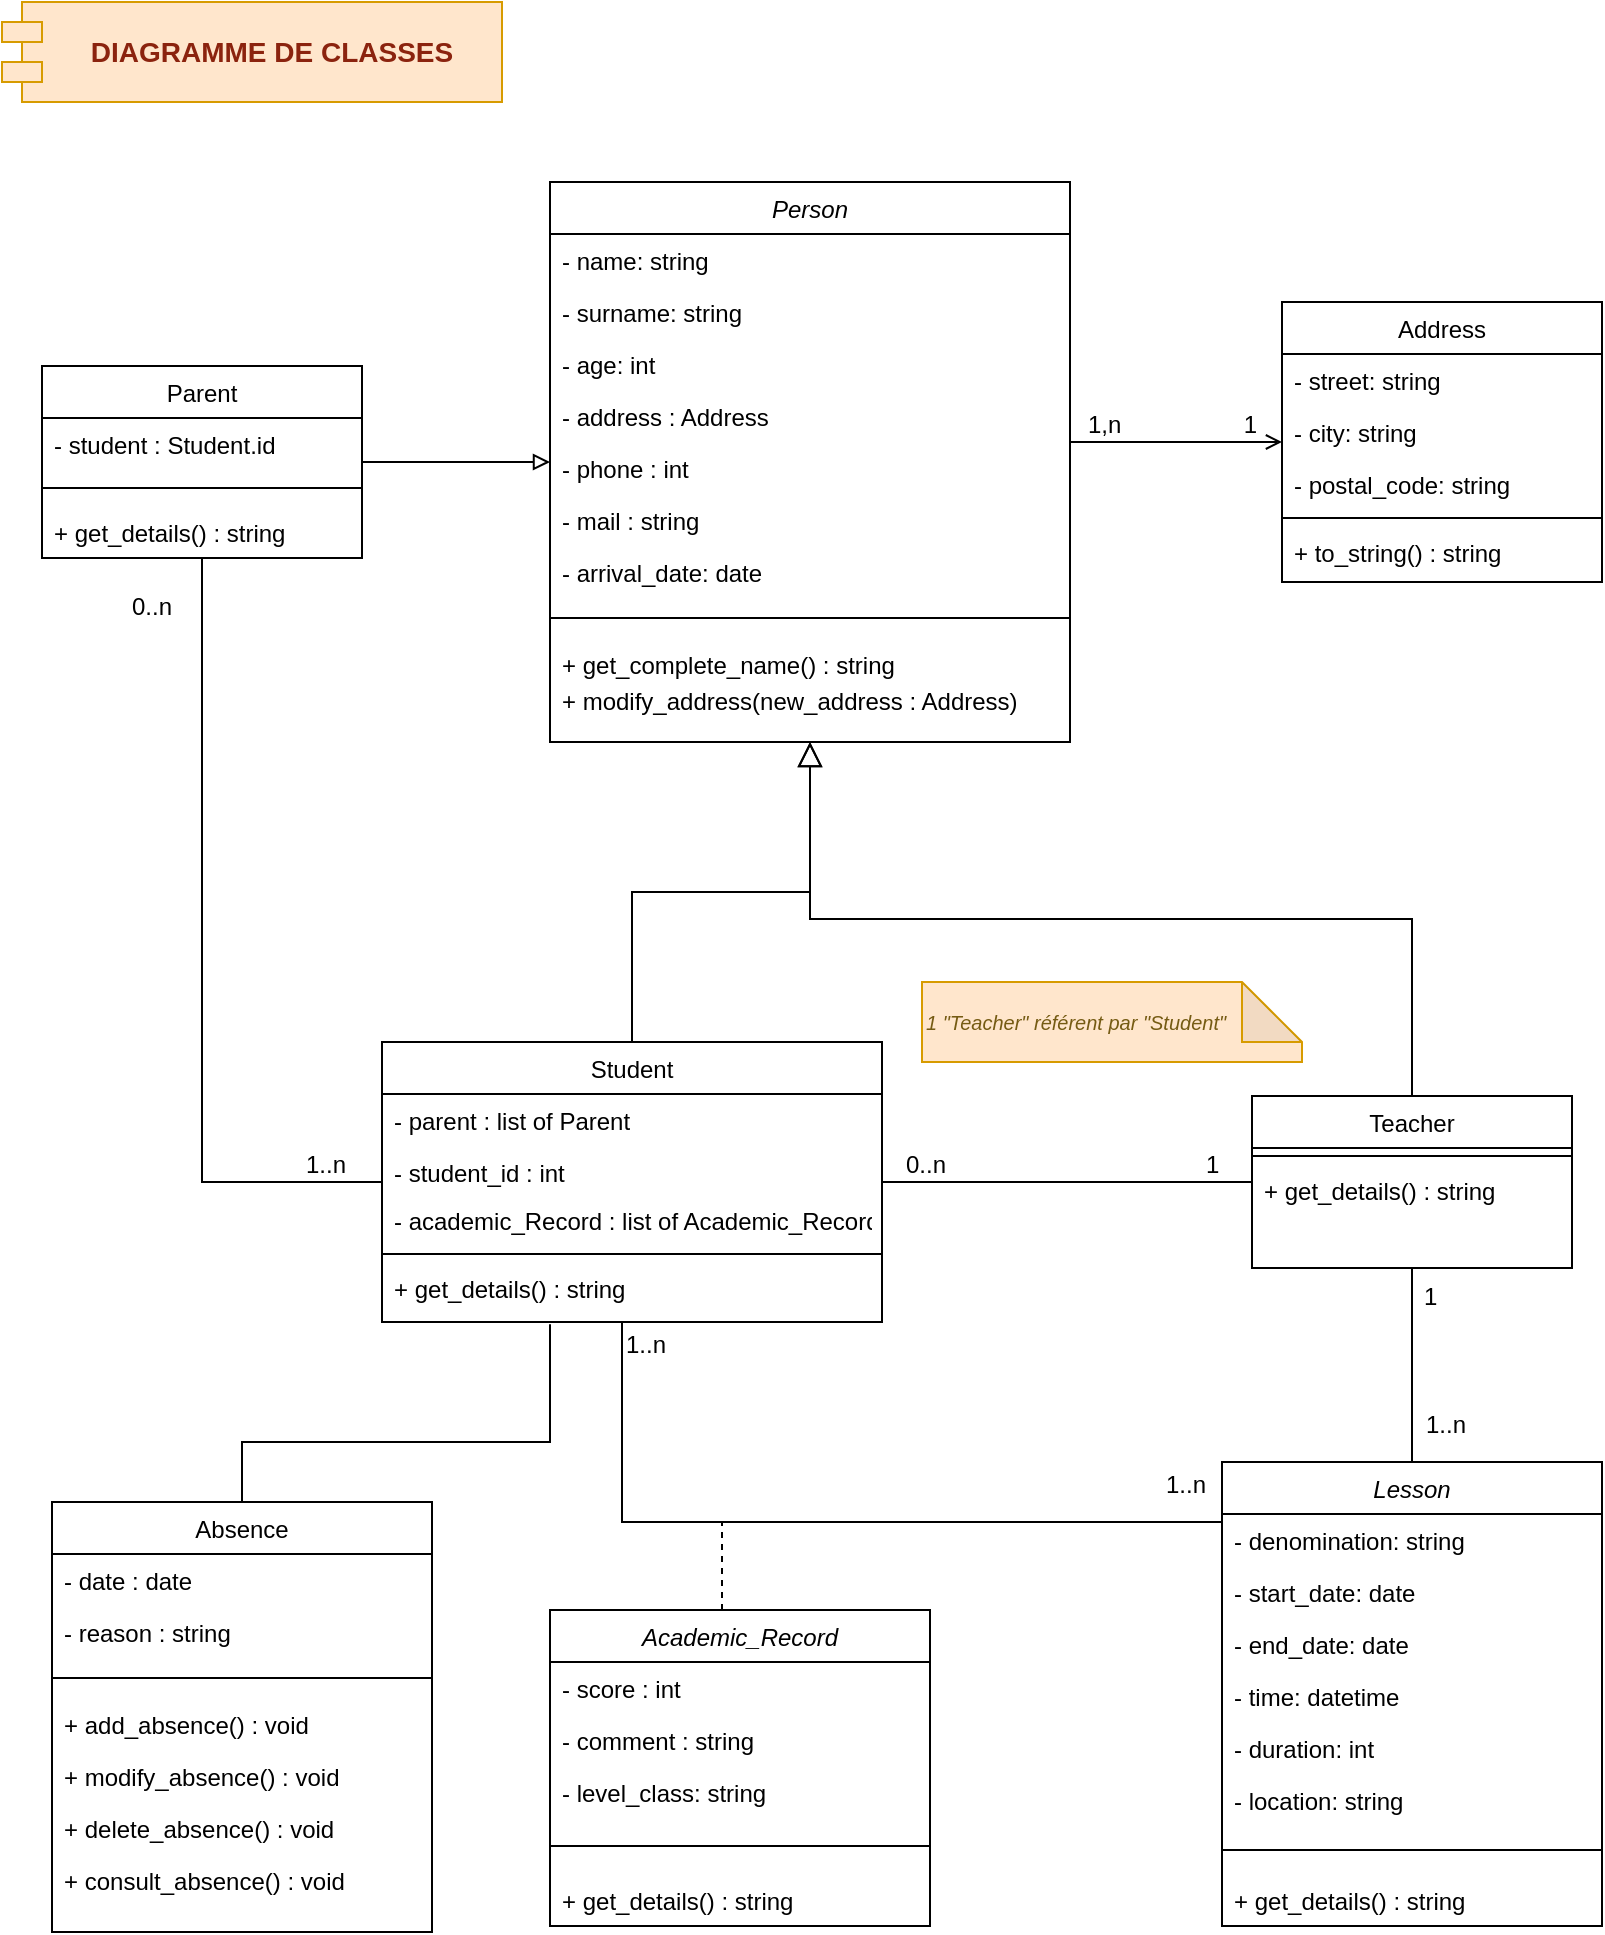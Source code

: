 <mxfile version="24.7.5">
  <diagram name="Page-1" id="Vpz9J0QDf26ixWNuGLwc">
    <mxGraphModel dx="1050" dy="669" grid="1" gridSize="10" guides="1" tooltips="1" connect="1" arrows="1" fold="1" page="1" pageScale="1" pageWidth="827" pageHeight="1169" math="0" shadow="0">
      <root>
        <mxCell id="0" />
        <mxCell id="1" parent="0" />
        <mxCell id="XQ9nvu6aSsjh0hOFuqJx-2" value="Person" style="swimlane;fontStyle=2;align=center;verticalAlign=top;childLayout=stackLayout;horizontal=1;startSize=26;horizontalStack=0;resizeParent=1;resizeLast=0;collapsible=1;marginBottom=0;rounded=0;shadow=0;strokeWidth=1;" parent="1" vertex="1">
          <mxGeometry x="284" y="100" width="260" height="280" as="geometry">
            <mxRectangle x="230" y="140" width="160" height="26" as="alternateBounds" />
          </mxGeometry>
        </mxCell>
        <mxCell id="XQ9nvu6aSsjh0hOFuqJx-3" value="- name: string" style="text;align=left;verticalAlign=top;spacingLeft=4;spacingRight=4;overflow=hidden;rotatable=0;points=[[0,0.5],[1,0.5]];portConstraint=eastwest;" parent="XQ9nvu6aSsjh0hOFuqJx-2" vertex="1">
          <mxGeometry y="26" width="260" height="26" as="geometry" />
        </mxCell>
        <mxCell id="qVerp7B6_mH-gPQAltYo-2" value="- surname: string" style="text;align=left;verticalAlign=top;spacingLeft=4;spacingRight=4;overflow=hidden;rotatable=0;points=[[0,0.5],[1,0.5]];portConstraint=eastwest;rounded=0;shadow=0;html=0;" parent="XQ9nvu6aSsjh0hOFuqJx-2" vertex="1">
          <mxGeometry y="52" width="260" height="26" as="geometry" />
        </mxCell>
        <mxCell id="XQ9nvu6aSsjh0hOFuqJx-5" value="- age: int&#xa;&#xa;" style="text;align=left;verticalAlign=top;spacingLeft=4;spacingRight=4;overflow=hidden;rotatable=0;points=[[0,0.5],[1,0.5]];portConstraint=eastwest;rounded=0;shadow=0;html=0;" parent="XQ9nvu6aSsjh0hOFuqJx-2" vertex="1">
          <mxGeometry y="78" width="260" height="26" as="geometry" />
        </mxCell>
        <mxCell id="pg1mxWmUHJXe1H1death-4" value="- address : Address" style="text;align=left;verticalAlign=top;spacingLeft=4;spacingRight=4;overflow=hidden;rotatable=0;points=[[0,0.5],[1,0.5]];portConstraint=eastwest;rounded=0;shadow=0;html=0;" parent="XQ9nvu6aSsjh0hOFuqJx-2" vertex="1">
          <mxGeometry y="104" width="260" height="26" as="geometry" />
        </mxCell>
        <mxCell id="pg1mxWmUHJXe1H1death-68" value="- phone : int" style="text;align=left;verticalAlign=top;spacingLeft=4;spacingRight=4;overflow=hidden;rotatable=0;points=[[0,0.5],[1,0.5]];portConstraint=eastwest;" parent="XQ9nvu6aSsjh0hOFuqJx-2" vertex="1">
          <mxGeometry y="130" width="260" height="26" as="geometry" />
        </mxCell>
        <mxCell id="pg1mxWmUHJXe1H1death-69" value="- mail : string" style="text;align=left;verticalAlign=top;spacingLeft=4;spacingRight=4;overflow=hidden;rotatable=0;points=[[0,0.5],[1,0.5]];portConstraint=eastwest;" parent="XQ9nvu6aSsjh0hOFuqJx-2" vertex="1">
          <mxGeometry y="156" width="260" height="26" as="geometry" />
        </mxCell>
        <mxCell id="pg1mxWmUHJXe1H1death-46" value="- arrival_date: date" style="text;align=left;verticalAlign=top;spacingLeft=4;spacingRight=4;overflow=hidden;rotatable=0;points=[[0,0.5],[1,0.5]];portConstraint=eastwest;rounded=0;shadow=0;html=0;" parent="XQ9nvu6aSsjh0hOFuqJx-2" vertex="1">
          <mxGeometry y="182" width="260" height="26" as="geometry" />
        </mxCell>
        <mxCell id="XQ9nvu6aSsjh0hOFuqJx-6" value="" style="line;html=1;strokeWidth=1;align=left;verticalAlign=middle;spacingTop=-1;spacingLeft=3;spacingRight=3;rotatable=0;labelPosition=right;points=[];portConstraint=eastwest;" parent="XQ9nvu6aSsjh0hOFuqJx-2" vertex="1">
          <mxGeometry y="208" width="260" height="20" as="geometry" />
        </mxCell>
        <mxCell id="XQ9nvu6aSsjh0hOFuqJx-7" value="+ get_complete_name() : string" style="text;align=left;verticalAlign=top;spacingLeft=4;spacingRight=4;overflow=hidden;rotatable=0;points=[[0,0.5],[1,0.5]];portConstraint=eastwest;" parent="XQ9nvu6aSsjh0hOFuqJx-2" vertex="1">
          <mxGeometry y="228" width="260" height="18" as="geometry" />
        </mxCell>
        <mxCell id="QH-RMa6fuv2VY8GXqJA8-2" value="+ modify_address(new_address : Address)" style="text;align=left;verticalAlign=top;spacingLeft=4;spacingRight=4;overflow=hidden;rotatable=0;points=[[0,0.5],[1,0.5]];portConstraint=eastwest;" parent="XQ9nvu6aSsjh0hOFuqJx-2" vertex="1">
          <mxGeometry y="246" width="260" height="32" as="geometry" />
        </mxCell>
        <mxCell id="XQ9nvu6aSsjh0hOFuqJx-8" value="Student" style="swimlane;fontStyle=0;align=center;verticalAlign=top;childLayout=stackLayout;horizontal=1;startSize=26;horizontalStack=0;resizeParent=1;resizeLast=0;collapsible=1;marginBottom=0;rounded=0;shadow=0;strokeWidth=1;" parent="1" vertex="1">
          <mxGeometry x="200" y="530" width="250" height="140" as="geometry">
            <mxRectangle x="130" y="380" width="160" height="26" as="alternateBounds" />
          </mxGeometry>
        </mxCell>
        <mxCell id="pg1mxWmUHJXe1H1death-65" value="- parent : list of Parent" style="text;align=left;verticalAlign=top;spacingLeft=4;spacingRight=4;overflow=hidden;rotatable=0;points=[[0,0.5],[1,0.5]];portConstraint=eastwest;" parent="XQ9nvu6aSsjh0hOFuqJx-8" vertex="1">
          <mxGeometry y="26" width="250" height="26" as="geometry" />
        </mxCell>
        <mxCell id="XQ9nvu6aSsjh0hOFuqJx-9" value="- student_id : int" style="text;align=left;verticalAlign=top;spacingLeft=4;spacingRight=4;overflow=hidden;rotatable=0;points=[[0,0.5],[1,0.5]];portConstraint=eastwest;" parent="XQ9nvu6aSsjh0hOFuqJx-8" vertex="1">
          <mxGeometry y="52" width="250" height="24" as="geometry" />
        </mxCell>
        <mxCell id="pg1mxWmUHJXe1H1death-39" value="- academic_Record : list of Academic_Record" style="text;align=left;verticalAlign=top;spacingLeft=4;spacingRight=4;overflow=hidden;rotatable=0;points=[[0,0.5],[1,0.5]];portConstraint=eastwest;" parent="XQ9nvu6aSsjh0hOFuqJx-8" vertex="1">
          <mxGeometry y="76" width="250" height="26" as="geometry" />
        </mxCell>
        <mxCell id="XQ9nvu6aSsjh0hOFuqJx-11" value="" style="line;html=1;strokeWidth=1;align=left;verticalAlign=middle;spacingTop=-1;spacingLeft=3;spacingRight=3;rotatable=0;labelPosition=right;points=[];portConstraint=eastwest;" parent="XQ9nvu6aSsjh0hOFuqJx-8" vertex="1">
          <mxGeometry y="102" width="250" height="8" as="geometry" />
        </mxCell>
        <mxCell id="QH-RMa6fuv2VY8GXqJA8-4" value="+ get_details() : string" style="text;align=left;verticalAlign=top;spacingLeft=4;spacingRight=4;overflow=hidden;rotatable=0;points=[[0,0.5],[1,0.5]];portConstraint=eastwest;" parent="XQ9nvu6aSsjh0hOFuqJx-8" vertex="1">
          <mxGeometry y="110" width="250" height="30" as="geometry" />
        </mxCell>
        <mxCell id="XQ9nvu6aSsjh0hOFuqJx-14" value="" style="endArrow=block;endSize=10;endFill=0;shadow=0;strokeWidth=1;rounded=0;curved=0;edgeStyle=elbowEdgeStyle;elbow=vertical;" parent="1" source="XQ9nvu6aSsjh0hOFuqJx-8" target="XQ9nvu6aSsjh0hOFuqJx-2" edge="1">
          <mxGeometry width="160" relative="1" as="geometry">
            <mxPoint x="435" y="453" as="sourcePoint" />
            <mxPoint x="435" y="453" as="targetPoint" />
          </mxGeometry>
        </mxCell>
        <mxCell id="XQ9nvu6aSsjh0hOFuqJx-15" value="Teacher" style="swimlane;fontStyle=0;align=center;verticalAlign=top;childLayout=stackLayout;horizontal=1;startSize=26;horizontalStack=0;resizeParent=1;resizeLast=0;collapsible=1;marginBottom=0;rounded=0;shadow=0;strokeWidth=1;" parent="1" vertex="1">
          <mxGeometry x="635" y="557" width="160" height="86" as="geometry">
            <mxRectangle x="340" y="380" width="170" height="26" as="alternateBounds" />
          </mxGeometry>
        </mxCell>
        <mxCell id="XQ9nvu6aSsjh0hOFuqJx-17" value="" style="line;html=1;strokeWidth=1;align=left;verticalAlign=middle;spacingTop=-1;spacingLeft=3;spacingRight=3;rotatable=0;labelPosition=right;points=[];portConstraint=eastwest;" parent="XQ9nvu6aSsjh0hOFuqJx-15" vertex="1">
          <mxGeometry y="26" width="160" height="8" as="geometry" />
        </mxCell>
        <mxCell id="QH-RMa6fuv2VY8GXqJA8-3" value="+ get_details() : string" style="text;align=left;verticalAlign=top;spacingLeft=4;spacingRight=4;overflow=hidden;rotatable=0;points=[[0,0.5],[1,0.5]];portConstraint=eastwest;" parent="XQ9nvu6aSsjh0hOFuqJx-15" vertex="1">
          <mxGeometry y="34" width="160" height="26" as="geometry" />
        </mxCell>
        <mxCell id="XQ9nvu6aSsjh0hOFuqJx-18" value="" style="endArrow=block;endSize=10;endFill=0;shadow=0;strokeWidth=1;rounded=0;curved=0;edgeStyle=elbowEdgeStyle;elbow=vertical;" parent="1" source="XQ9nvu6aSsjh0hOFuqJx-15" target="XQ9nvu6aSsjh0hOFuqJx-2" edge="1">
          <mxGeometry width="160" relative="1" as="geometry">
            <mxPoint x="445" y="623" as="sourcePoint" />
            <mxPoint x="545" y="521" as="targetPoint" />
          </mxGeometry>
        </mxCell>
        <mxCell id="XQ9nvu6aSsjh0hOFuqJx-19" value="Address" style="swimlane;fontStyle=0;align=center;verticalAlign=top;childLayout=stackLayout;horizontal=1;startSize=26;horizontalStack=0;resizeParent=1;resizeLast=0;collapsible=1;marginBottom=0;rounded=0;shadow=0;strokeWidth=1;" parent="1" vertex="1">
          <mxGeometry x="650" y="160" width="160" height="140" as="geometry">
            <mxRectangle x="550" y="140" width="160" height="26" as="alternateBounds" />
          </mxGeometry>
        </mxCell>
        <mxCell id="XQ9nvu6aSsjh0hOFuqJx-20" value="- street: string" style="text;align=left;verticalAlign=top;spacingLeft=4;spacingRight=4;overflow=hidden;rotatable=0;points=[[0,0.5],[1,0.5]];portConstraint=eastwest;" parent="XQ9nvu6aSsjh0hOFuqJx-19" vertex="1">
          <mxGeometry y="26" width="160" height="26" as="geometry" />
        </mxCell>
        <mxCell id="XQ9nvu6aSsjh0hOFuqJx-21" value="- city: string" style="text;align=left;verticalAlign=top;spacingLeft=4;spacingRight=4;overflow=hidden;rotatable=0;points=[[0,0.5],[1,0.5]];portConstraint=eastwest;rounded=0;shadow=0;html=0;" parent="XQ9nvu6aSsjh0hOFuqJx-19" vertex="1">
          <mxGeometry y="52" width="160" height="26" as="geometry" />
        </mxCell>
        <mxCell id="XQ9nvu6aSsjh0hOFuqJx-23" value="- postal_code: string" style="text;align=left;verticalAlign=top;spacingLeft=4;spacingRight=4;overflow=hidden;rotatable=0;points=[[0,0.5],[1,0.5]];portConstraint=eastwest;rounded=0;shadow=0;html=0;" parent="XQ9nvu6aSsjh0hOFuqJx-19" vertex="1">
          <mxGeometry y="78" width="160" height="26" as="geometry" />
        </mxCell>
        <mxCell id="XQ9nvu6aSsjh0hOFuqJx-25" value="" style="line;html=1;strokeWidth=1;align=left;verticalAlign=middle;spacingTop=-1;spacingLeft=3;spacingRight=3;rotatable=0;labelPosition=right;points=[];portConstraint=eastwest;" parent="XQ9nvu6aSsjh0hOFuqJx-19" vertex="1">
          <mxGeometry y="104" width="160" height="8" as="geometry" />
        </mxCell>
        <mxCell id="XQ9nvu6aSsjh0hOFuqJx-27" value="+ to_string() : string" style="text;align=left;verticalAlign=top;spacingLeft=4;spacingRight=4;overflow=hidden;rotatable=0;points=[[0,0.5],[1,0.5]];portConstraint=eastwest;" parent="XQ9nvu6aSsjh0hOFuqJx-19" vertex="1">
          <mxGeometry y="112" width="160" height="26" as="geometry" />
        </mxCell>
        <mxCell id="XQ9nvu6aSsjh0hOFuqJx-28" value="" style="endArrow=open;shadow=0;strokeWidth=1;rounded=0;curved=0;endFill=1;edgeStyle=elbowEdgeStyle;elbow=vertical;" parent="1" source="XQ9nvu6aSsjh0hOFuqJx-2" target="XQ9nvu6aSsjh0hOFuqJx-19" edge="1">
          <mxGeometry x="0.5" y="41" relative="1" as="geometry">
            <mxPoint x="615" y="442" as="sourcePoint" />
            <mxPoint x="775" y="442" as="targetPoint" />
            <mxPoint x="-40" y="32" as="offset" />
          </mxGeometry>
        </mxCell>
        <mxCell id="XQ9nvu6aSsjh0hOFuqJx-29" value="1,n" style="resizable=0;align=left;verticalAlign=bottom;labelBackgroundColor=none;fontSize=12;" parent="XQ9nvu6aSsjh0hOFuqJx-28" connectable="0" vertex="1">
          <mxGeometry x="-1" relative="1" as="geometry">
            <mxPoint x="7" as="offset" />
          </mxGeometry>
        </mxCell>
        <mxCell id="XQ9nvu6aSsjh0hOFuqJx-30" value="1" style="resizable=0;align=right;verticalAlign=bottom;labelBackgroundColor=none;fontSize=12;" parent="XQ9nvu6aSsjh0hOFuqJx-28" connectable="0" vertex="1">
          <mxGeometry x="1" relative="1" as="geometry">
            <mxPoint x="-11" as="offset" />
          </mxGeometry>
        </mxCell>
        <mxCell id="pg1mxWmUHJXe1H1death-60" style="edgeStyle=orthogonalEdgeStyle;rounded=0;orthogonalLoop=1;jettySize=auto;html=1;startArrow=none;startFill=0;endArrow=none;endFill=0;" parent="1" source="QH-RMa6fuv2VY8GXqJA8-5" target="XQ9nvu6aSsjh0hOFuqJx-15" edge="1">
          <mxGeometry relative="1" as="geometry" />
        </mxCell>
        <mxCell id="pg1mxWmUHJXe1H1death-67" style="edgeStyle=orthogonalEdgeStyle;rounded=0;orthogonalLoop=1;jettySize=auto;html=1;endArrow=none;endFill=0;" parent="1" source="QH-RMa6fuv2VY8GXqJA8-5" target="XQ9nvu6aSsjh0hOFuqJx-8" edge="1">
          <mxGeometry relative="1" as="geometry">
            <Array as="points">
              <mxPoint x="320" y="770" />
            </Array>
          </mxGeometry>
        </mxCell>
        <mxCell id="QH-RMa6fuv2VY8GXqJA8-5" value="Lesson" style="swimlane;fontStyle=2;align=center;verticalAlign=top;childLayout=stackLayout;horizontal=1;startSize=26;horizontalStack=0;resizeParent=1;resizeLast=0;collapsible=1;marginBottom=0;rounded=0;shadow=0;strokeWidth=1;" parent="1" vertex="1">
          <mxGeometry x="620" y="740" width="190" height="232" as="geometry">
            <mxRectangle x="230" y="140" width="160" height="26" as="alternateBounds" />
          </mxGeometry>
        </mxCell>
        <mxCell id="QH-RMa6fuv2VY8GXqJA8-6" value="- denomination: string" style="text;align=left;verticalAlign=top;spacingLeft=4;spacingRight=4;overflow=hidden;rotatable=0;points=[[0,0.5],[1,0.5]];portConstraint=eastwest;" parent="QH-RMa6fuv2VY8GXqJA8-5" vertex="1">
          <mxGeometry y="26" width="190" height="26" as="geometry" />
        </mxCell>
        <mxCell id="QH-RMa6fuv2VY8GXqJA8-7" value="- start_date: date" style="text;align=left;verticalAlign=top;spacingLeft=4;spacingRight=4;overflow=hidden;rotatable=0;points=[[0,0.5],[1,0.5]];portConstraint=eastwest;rounded=0;shadow=0;html=0;" parent="QH-RMa6fuv2VY8GXqJA8-5" vertex="1">
          <mxGeometry y="52" width="190" height="26" as="geometry" />
        </mxCell>
        <mxCell id="QH-RMa6fuv2VY8GXqJA8-8" value="- end_date: date" style="text;align=left;verticalAlign=top;spacingLeft=4;spacingRight=4;overflow=hidden;rotatable=0;points=[[0,0.5],[1,0.5]];portConstraint=eastwest;rounded=0;shadow=0;html=0;" parent="QH-RMa6fuv2VY8GXqJA8-5" vertex="1">
          <mxGeometry y="78" width="190" height="26" as="geometry" />
        </mxCell>
        <mxCell id="SOifOQ1ugVCYet43WV4s-2" value="- time: datetime" style="text;align=left;verticalAlign=top;spacingLeft=4;spacingRight=4;overflow=hidden;rotatable=0;points=[[0,0.5],[1,0.5]];portConstraint=eastwest;rounded=0;shadow=0;html=0;" parent="QH-RMa6fuv2VY8GXqJA8-5" vertex="1">
          <mxGeometry y="104" width="190" height="26" as="geometry" />
        </mxCell>
        <mxCell id="SOifOQ1ugVCYet43WV4s-3" value="- duration: int" style="text;align=left;verticalAlign=top;spacingLeft=4;spacingRight=4;overflow=hidden;rotatable=0;points=[[0,0.5],[1,0.5]];portConstraint=eastwest;rounded=0;shadow=0;html=0;" parent="QH-RMa6fuv2VY8GXqJA8-5" vertex="1">
          <mxGeometry y="130" width="190" height="26" as="geometry" />
        </mxCell>
        <mxCell id="SOifOQ1ugVCYet43WV4s-1" value="- location: string" style="text;align=left;verticalAlign=top;spacingLeft=4;spacingRight=4;overflow=hidden;rotatable=0;points=[[0,0.5],[1,0.5]];portConstraint=eastwest;rounded=0;shadow=0;html=0;" parent="QH-RMa6fuv2VY8GXqJA8-5" vertex="1">
          <mxGeometry y="156" width="190" height="26" as="geometry" />
        </mxCell>
        <mxCell id="QH-RMa6fuv2VY8GXqJA8-9" value="" style="line;html=1;strokeWidth=1;align=left;verticalAlign=middle;spacingTop=-1;spacingLeft=3;spacingRight=3;rotatable=0;labelPosition=right;points=[];portConstraint=eastwest;" parent="QH-RMa6fuv2VY8GXqJA8-5" vertex="1">
          <mxGeometry y="182" width="190" height="24" as="geometry" />
        </mxCell>
        <mxCell id="pg1mxWmUHJXe1H1death-15" value="+ get_details() : string" style="text;align=left;verticalAlign=top;spacingLeft=4;spacingRight=4;overflow=hidden;rotatable=0;points=[[0,0.5],[1,0.5]];portConstraint=eastwest;" parent="QH-RMa6fuv2VY8GXqJA8-5" vertex="1">
          <mxGeometry y="206" width="190" height="26" as="geometry" />
        </mxCell>
        <mxCell id="Fji2wCADDdwevzrT1Mn8-7" value="Absence" style="swimlane;fontStyle=0;align=center;verticalAlign=top;childLayout=stackLayout;horizontal=1;startSize=26;horizontalStack=0;resizeParent=1;resizeLast=0;collapsible=1;marginBottom=0;rounded=0;shadow=0;strokeWidth=1;" parent="1" vertex="1">
          <mxGeometry x="35" y="760" width="190" height="215" as="geometry">
            <mxRectangle x="130" y="380" width="160" height="26" as="alternateBounds" />
          </mxGeometry>
        </mxCell>
        <mxCell id="pg1mxWmUHJXe1H1death-17" value="- date : date" style="text;align=left;verticalAlign=top;spacingLeft=4;spacingRight=4;overflow=hidden;rotatable=0;points=[[0,0.5],[1,0.5]];portConstraint=eastwest;" parent="Fji2wCADDdwevzrT1Mn8-7" vertex="1">
          <mxGeometry y="26" width="190" height="26" as="geometry" />
        </mxCell>
        <mxCell id="pg1mxWmUHJXe1H1death-18" value="- reason : string " style="text;align=left;verticalAlign=top;spacingLeft=4;spacingRight=4;overflow=hidden;rotatable=0;points=[[0,0.5],[1,0.5]];portConstraint=eastwest;" parent="Fji2wCADDdwevzrT1Mn8-7" vertex="1">
          <mxGeometry y="52" width="190" height="26" as="geometry" />
        </mxCell>
        <mxCell id="Fji2wCADDdwevzrT1Mn8-8" value="" style="line;html=1;strokeWidth=1;align=left;verticalAlign=middle;spacingTop=-1;spacingLeft=3;spacingRight=3;rotatable=0;labelPosition=right;points=[];portConstraint=eastwest;" parent="Fji2wCADDdwevzrT1Mn8-7" vertex="1">
          <mxGeometry y="78" width="190" height="20" as="geometry" />
        </mxCell>
        <mxCell id="pg1mxWmUHJXe1H1death-22" value="+ add_absence() : void" style="text;align=left;verticalAlign=top;spacingLeft=4;spacingRight=4;overflow=hidden;rotatable=0;points=[[0,0.5],[1,0.5]];portConstraint=eastwest;" parent="Fji2wCADDdwevzrT1Mn8-7" vertex="1">
          <mxGeometry y="98" width="190" height="26" as="geometry" />
        </mxCell>
        <mxCell id="pg1mxWmUHJXe1H1death-23" value="+ modify_absence() : void" style="text;align=left;verticalAlign=top;spacingLeft=4;spacingRight=4;overflow=hidden;rotatable=0;points=[[0,0.5],[1,0.5]];portConstraint=eastwest;" parent="Fji2wCADDdwevzrT1Mn8-7" vertex="1">
          <mxGeometry y="124" width="190" height="26" as="geometry" />
        </mxCell>
        <mxCell id="pg1mxWmUHJXe1H1death-24" value="+ delete_absence() : void" style="text;align=left;verticalAlign=top;spacingLeft=4;spacingRight=4;overflow=hidden;rotatable=0;points=[[0,0.5],[1,0.5]];portConstraint=eastwest;" parent="Fji2wCADDdwevzrT1Mn8-7" vertex="1">
          <mxGeometry y="150" width="190" height="26" as="geometry" />
        </mxCell>
        <mxCell id="pg1mxWmUHJXe1H1death-25" value="+ consult_absence() : void" style="text;align=left;verticalAlign=top;spacingLeft=4;spacingRight=4;overflow=hidden;rotatable=0;points=[[0,0.5],[1,0.5]];portConstraint=eastwest;" parent="Fji2wCADDdwevzrT1Mn8-7" vertex="1">
          <mxGeometry y="176" width="190" height="26" as="geometry" />
        </mxCell>
        <mxCell id="qVerp7B6_mH-gPQAltYo-1" style="edgeStyle=orthogonalEdgeStyle;rounded=0;orthogonalLoop=1;jettySize=auto;html=1;endArrow=block;endFill=0;" parent="1" source="pg1mxWmUHJXe1H1death-7" target="XQ9nvu6aSsjh0hOFuqJx-2" edge="1">
          <mxGeometry relative="1" as="geometry" />
        </mxCell>
        <mxCell id="pg1mxWmUHJXe1H1death-7" value="Parent" style="swimlane;fontStyle=0;align=center;verticalAlign=top;childLayout=stackLayout;horizontal=1;startSize=26;horizontalStack=0;resizeParent=1;resizeLast=0;collapsible=1;marginBottom=0;rounded=0;shadow=0;strokeWidth=1;" parent="1" vertex="1">
          <mxGeometry x="30" y="192" width="160" height="96" as="geometry">
            <mxRectangle x="130" y="380" width="160" height="26" as="alternateBounds" />
          </mxGeometry>
        </mxCell>
        <mxCell id="pg1mxWmUHJXe1H1death-8" value="- student : Student.id" style="text;align=left;verticalAlign=top;spacingLeft=4;spacingRight=4;overflow=hidden;rotatable=0;points=[[0,0.5],[1,0.5]];portConstraint=eastwest;" parent="pg1mxWmUHJXe1H1death-7" vertex="1">
          <mxGeometry y="26" width="160" height="26" as="geometry" />
        </mxCell>
        <mxCell id="pg1mxWmUHJXe1H1death-9" value="" style="line;html=1;strokeWidth=1;align=left;verticalAlign=middle;spacingTop=-1;spacingLeft=3;spacingRight=3;rotatable=0;labelPosition=right;points=[];portConstraint=eastwest;" parent="pg1mxWmUHJXe1H1death-7" vertex="1">
          <mxGeometry y="52" width="160" height="18" as="geometry" />
        </mxCell>
        <mxCell id="pg1mxWmUHJXe1H1death-10" value="+ get_details() : string" style="text;align=left;verticalAlign=top;spacingLeft=4;spacingRight=4;overflow=hidden;rotatable=0;points=[[0,0.5],[1,0.5]];portConstraint=eastwest;" parent="pg1mxWmUHJXe1H1death-7" vertex="1">
          <mxGeometry y="70" width="160" height="26" as="geometry" />
        </mxCell>
        <mxCell id="pg1mxWmUHJXe1H1death-66" style="edgeStyle=orthogonalEdgeStyle;rounded=0;orthogonalLoop=1;jettySize=auto;html=1;endArrow=none;endFill=0;dashed=1;" parent="1" source="pg1mxWmUHJXe1H1death-44" target="XQ9nvu6aSsjh0hOFuqJx-8" edge="1">
          <mxGeometry relative="1" as="geometry">
            <Array as="points">
              <mxPoint x="370" y="770" />
              <mxPoint x="320" y="770" />
            </Array>
          </mxGeometry>
        </mxCell>
        <mxCell id="pg1mxWmUHJXe1H1death-44" value="Academic_Record" style="swimlane;fontStyle=2;align=center;verticalAlign=top;childLayout=stackLayout;horizontal=1;startSize=26;horizontalStack=0;resizeParent=1;resizeLast=0;collapsible=1;marginBottom=0;rounded=0;shadow=0;strokeWidth=1;" parent="1" vertex="1">
          <mxGeometry x="284" y="814" width="190" height="158" as="geometry">
            <mxRectangle x="230" y="140" width="160" height="26" as="alternateBounds" />
          </mxGeometry>
        </mxCell>
        <mxCell id="pg1mxWmUHJXe1H1death-45" value="- score : int" style="text;align=left;verticalAlign=top;spacingLeft=4;spacingRight=4;overflow=hidden;rotatable=0;points=[[0,0.5],[1,0.5]];portConstraint=eastwest;" parent="pg1mxWmUHJXe1H1death-44" vertex="1">
          <mxGeometry y="26" width="190" height="26" as="geometry" />
        </mxCell>
        <mxCell id="pg1mxWmUHJXe1H1death-49" value="- comment : string" style="text;align=left;verticalAlign=top;spacingLeft=4;spacingRight=4;overflow=hidden;rotatable=0;points=[[0,0.5],[1,0.5]];portConstraint=eastwest;" parent="pg1mxWmUHJXe1H1death-44" vertex="1">
          <mxGeometry y="52" width="190" height="26" as="geometry" />
        </mxCell>
        <mxCell id="SZ61hMrvSY9KgbIOHrhg-19" value="- level_class: string" style="text;align=left;verticalAlign=top;spacingLeft=4;spacingRight=4;overflow=hidden;rotatable=0;points=[[0,0.5],[1,0.5]];portConstraint=eastwest;" parent="pg1mxWmUHJXe1H1death-44" vertex="1">
          <mxGeometry y="78" width="190" height="26" as="geometry" />
        </mxCell>
        <mxCell id="pg1mxWmUHJXe1H1death-50" value="" style="line;html=1;strokeWidth=1;align=left;verticalAlign=middle;spacingTop=-1;spacingLeft=3;spacingRight=3;rotatable=0;labelPosition=right;points=[];portConstraint=eastwest;" parent="pg1mxWmUHJXe1H1death-44" vertex="1">
          <mxGeometry y="104" width="190" height="28" as="geometry" />
        </mxCell>
        <mxCell id="pg1mxWmUHJXe1H1death-51" value="+ get_details() : string" style="text;align=left;verticalAlign=top;spacingLeft=4;spacingRight=4;overflow=hidden;rotatable=0;points=[[0,0.5],[1,0.5]];portConstraint=eastwest;" parent="pg1mxWmUHJXe1H1death-44" vertex="1">
          <mxGeometry y="132" width="190" height="26" as="geometry" />
        </mxCell>
        <mxCell id="SZ61hMrvSY9KgbIOHrhg-20" value="1..n" style="resizable=0;align=left;verticalAlign=bottom;labelBackgroundColor=none;fontSize=12;direction=south;" parent="1" connectable="0" vertex="1">
          <mxGeometry x="160" y="600" as="geometry" />
        </mxCell>
        <mxCell id="SZ61hMrvSY9KgbIOHrhg-21" value="0..n" style="resizable=0;align=left;verticalAlign=bottom;labelBackgroundColor=none;fontSize=12;" parent="1" connectable="0" vertex="1">
          <mxGeometry x="130" y="404" as="geometry">
            <mxPoint x="-57" y="-83" as="offset" />
          </mxGeometry>
        </mxCell>
        <mxCell id="SZ61hMrvSY9KgbIOHrhg-23" value="" style="endArrow=none;html=1;rounded=0;entryX=0.336;entryY=1.039;entryDx=0;entryDy=0;entryPerimeter=0;" parent="1" source="Fji2wCADDdwevzrT1Mn8-7" target="QH-RMa6fuv2VY8GXqJA8-4" edge="1">
          <mxGeometry width="50" height="50" relative="1" as="geometry">
            <mxPoint x="130" y="800" as="sourcePoint" />
            <mxPoint x="180" y="730" as="targetPoint" />
            <Array as="points">
              <mxPoint x="130" y="730" />
              <mxPoint x="284" y="730" />
            </Array>
          </mxGeometry>
        </mxCell>
        <mxCell id="SZ61hMrvSY9KgbIOHrhg-24" value="1..n" style="resizable=0;align=left;verticalAlign=bottom;labelBackgroundColor=none;fontSize=12;direction=west;" parent="1" connectable="0" vertex="1">
          <mxGeometry x="720" y="730" as="geometry" />
        </mxCell>
        <mxCell id="SZ61hMrvSY9KgbIOHrhg-25" value="1" style="resizable=0;align=left;verticalAlign=bottom;labelBackgroundColor=none;fontSize=12;direction=west;" parent="1" connectable="0" vertex="1">
          <mxGeometry x="610" y="600" as="geometry" />
        </mxCell>
        <mxCell id="SZ61hMrvSY9KgbIOHrhg-27" value="1" style="resizable=0;align=left;verticalAlign=bottom;labelBackgroundColor=none;fontSize=12;direction=south;" parent="1" connectable="0" vertex="1">
          <mxGeometry x="810" y="740" as="geometry">
            <mxPoint x="-91" y="-74" as="offset" />
          </mxGeometry>
        </mxCell>
        <mxCell id="SZ61hMrvSY9KgbIOHrhg-29" value="0..n" style="resizable=0;align=left;verticalAlign=bottom;labelBackgroundColor=none;fontSize=12;direction=south;" parent="1" connectable="0" vertex="1">
          <mxGeometry x="460" y="600" as="geometry" />
        </mxCell>
        <mxCell id="SZ61hMrvSY9KgbIOHrhg-30" value="&lt;div style=&quot;font-size: 10px;&quot;&gt;1 &quot;Teacher&quot; référent par &quot;Student&quot;&lt;/div&gt;" style="shape=note;whiteSpace=wrap;html=1;backgroundOutline=1;darkOpacity=0.05;align=left;fillColor=#ffe6cc;strokeColor=#d79b00;fontSize=10;fontStyle=2;fontColor=#755B13;" parent="1" vertex="1">
          <mxGeometry x="470" y="500" width="190" height="40" as="geometry" />
        </mxCell>
        <mxCell id="r_dGPDfuyOMvuW0uQrlK-1" value="&lt;div style=&quot;font-size: 14px;&quot;&gt;&lt;span style=&quot;background-color: initial;&quot;&gt;&lt;font color=&quot;#8b230e&quot;&gt;DIAGRAMME DE CLASSES&lt;/font&gt;&lt;/span&gt;&lt;br&gt;&lt;/div&gt;" style="shape=module;align=left;spacingLeft=20;align=center;verticalAlign=middle;whiteSpace=wrap;html=1;fillColor=#ffe6cc;strokeColor=#d79b00;fontStyle=1;fontSize=14;fontColor=#2d678b;" parent="1" vertex="1">
          <mxGeometry x="10" y="10" width="250" height="50" as="geometry" />
        </mxCell>
        <mxCell id="r_dGPDfuyOMvuW0uQrlK-2" value="1..n" style="resizable=0;align=left;verticalAlign=bottom;labelBackgroundColor=none;fontSize=12;direction=west;" parent="1" connectable="0" vertex="1">
          <mxGeometry x="320" y="690" as="geometry" />
        </mxCell>
        <mxCell id="r_dGPDfuyOMvuW0uQrlK-4" value="1..n" style="resizable=0;align=left;verticalAlign=bottom;labelBackgroundColor=none;fontSize=12;direction=west;" parent="1" connectable="0" vertex="1">
          <mxGeometry x="590" y="760" as="geometry" />
        </mxCell>
        <mxCell id="r_dGPDfuyOMvuW0uQrlK-11" value="" style="endArrow=none;html=1;rounded=0;" parent="1" source="XQ9nvu6aSsjh0hOFuqJx-8" target="XQ9nvu6aSsjh0hOFuqJx-15" edge="1">
          <mxGeometry width="50" height="50" relative="1" as="geometry">
            <mxPoint x="510" y="630" as="sourcePoint" />
            <mxPoint x="660" y="600" as="targetPoint" />
          </mxGeometry>
        </mxCell>
        <mxCell id="r_dGPDfuyOMvuW0uQrlK-12" value="" style="endArrow=none;html=1;rounded=0;" parent="1" source="XQ9nvu6aSsjh0hOFuqJx-8" target="pg1mxWmUHJXe1H1death-7" edge="1">
          <mxGeometry width="50" height="50" relative="1" as="geometry">
            <mxPoint x="520" y="390" as="sourcePoint" />
            <mxPoint x="570" y="340" as="targetPoint" />
            <Array as="points">
              <mxPoint x="110" y="600" />
            </Array>
          </mxGeometry>
        </mxCell>
      </root>
    </mxGraphModel>
  </diagram>
</mxfile>
